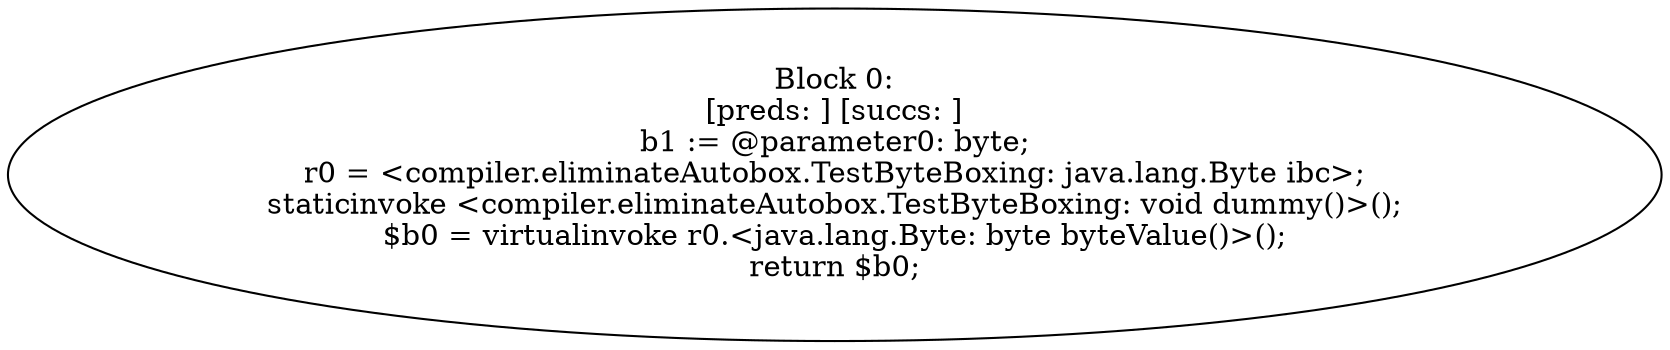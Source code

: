 digraph "unitGraph" {
    "Block 0:
[preds: ] [succs: ]
b1 := @parameter0: byte;
r0 = <compiler.eliminateAutobox.TestByteBoxing: java.lang.Byte ibc>;
staticinvoke <compiler.eliminateAutobox.TestByteBoxing: void dummy()>();
$b0 = virtualinvoke r0.<java.lang.Byte: byte byteValue()>();
return $b0;
"
}
